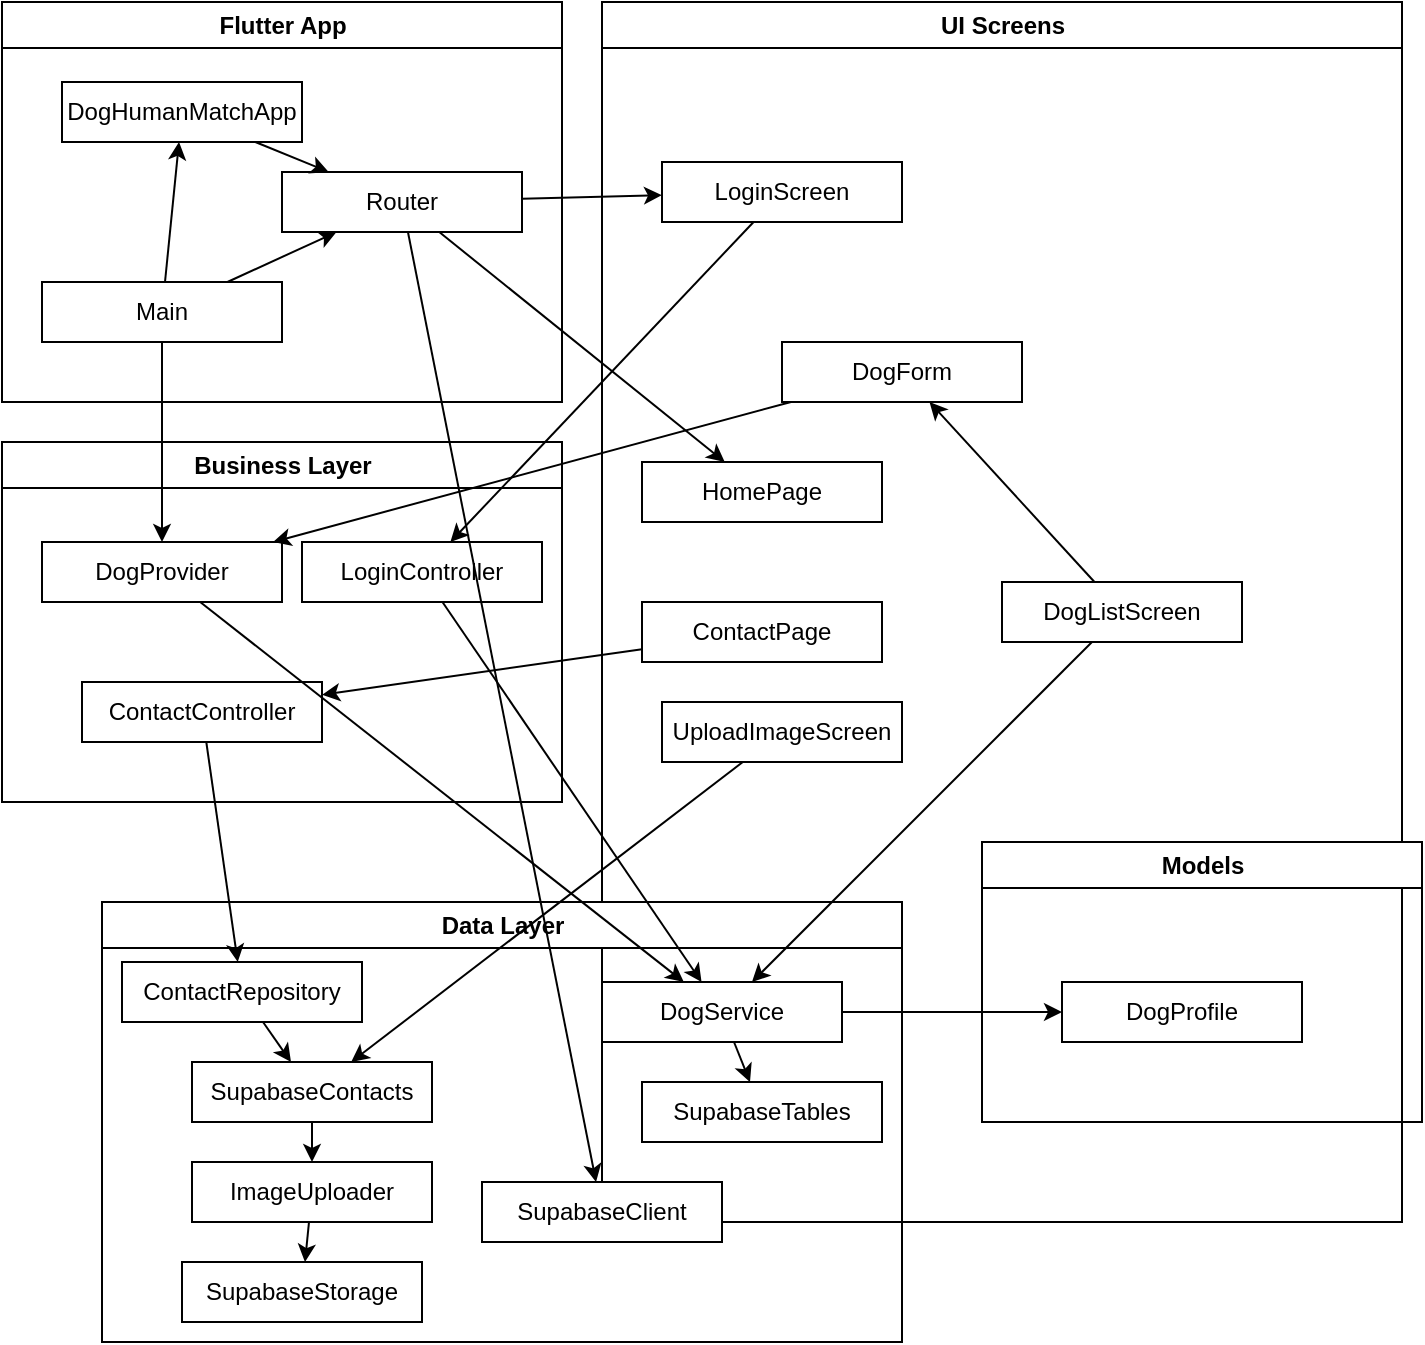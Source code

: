 <mxfile version="27.0.9">
  <diagram name="Complex Stack" id="0">
    <mxGraphModel dx="821" dy="529" grid="1" gridSize="10" guides="1" tooltips="1" connect="1" arrows="1" fold="1" page="1" pageScale="1" pageWidth="850" pageHeight="1100" math="0" shadow="0">
      <root>
        <mxCell id="0" />
        <mxCell id="1" parent="0" />
        <mxCell id="Flutter_App" value="Flutter App" style="swimlane;html=1;" parent="1" vertex="1">
          <mxGeometry x="20" y="20" width="280" height="200" as="geometry" />
        </mxCell>
        <mxCell id="Main" value="Main" style="rounded=0;whiteSpace=wrap;html=1;" parent="Flutter_App" vertex="1">
          <mxGeometry x="20" y="140" width="120" height="30" as="geometry" />
        </mxCell>
        <mxCell id="DogHumanMatchApp" value="DogHumanMatchApp" style="rounded=0;whiteSpace=wrap;html=1;" parent="Flutter_App" vertex="1">
          <mxGeometry x="30" y="40" width="120" height="30" as="geometry" />
        </mxCell>
        <mxCell id="Router" value="Router" style="rounded=0;whiteSpace=wrap;html=1;" parent="Flutter_App" vertex="1">
          <mxGeometry x="140" y="85" width="120" height="30" as="geometry" />
        </mxCell>
        <mxCell id="e4" style="orthogonalEdgeStyle;rounded=0;jettySize=auto;html=1;" parent="Flutter_App" source="DogHumanMatchApp" target="Router" edge="1">
          <mxGeometry relative="1" as="geometry" />
        </mxCell>
        <mxCell id="7dSLoJ5jd6KhHLcHLagt-1" value="" style="orthogonalEdgeStyle;rounded=0;jettySize=auto;html=1;" edge="1" parent="Flutter_App" source="Main" target="Router">
          <mxGeometry relative="1" as="geometry">
            <mxPoint x="94" y="50" as="sourcePoint" />
            <mxPoint x="566" y="560" as="targetPoint" />
          </mxGeometry>
        </mxCell>
        <mxCell id="UI_Screens" value="UI Screens" style="swimlane;html=1;" parent="1" vertex="1">
          <mxGeometry x="320" y="20" width="400" height="610" as="geometry" />
        </mxCell>
        <mxCell id="LoginScreen" value="LoginScreen" style="rounded=0;whiteSpace=wrap;html=1;" parent="UI_Screens" vertex="1">
          <mxGeometry x="30" y="80" width="120" height="30" as="geometry" />
        </mxCell>
        <mxCell id="DogListScreen" value="DogListScreen" style="rounded=0;whiteSpace=wrap;html=1;" parent="UI_Screens" vertex="1">
          <mxGeometry x="200" y="290" width="120" height="30" as="geometry" />
        </mxCell>
        <mxCell id="DogForm" value="DogForm" style="rounded=0;whiteSpace=wrap;html=1;" parent="UI_Screens" vertex="1">
          <mxGeometry x="90" y="170" width="120" height="30" as="geometry" />
        </mxCell>
        <mxCell id="HomePage" value="HomePage" style="rounded=0;whiteSpace=wrap;html=1;" parent="UI_Screens" vertex="1">
          <mxGeometry x="20" y="230" width="120" height="30" as="geometry" />
        </mxCell>
        <mxCell id="ContactPage" value="ContactPage" style="rounded=0;whiteSpace=wrap;html=1;" parent="UI_Screens" vertex="1">
          <mxGeometry x="20" y="300" width="120" height="30" as="geometry" />
        </mxCell>
        <mxCell id="UploadImageScreen" value="UploadImageScreen" style="rounded=0;whiteSpace=wrap;html=1;" parent="UI_Screens" vertex="1">
          <mxGeometry x="30" y="350" width="120" height="30" as="geometry" />
        </mxCell>
        <mxCell id="Business_Layer" value="Business Layer" style="swimlane;html=1;" parent="1" vertex="1">
          <mxGeometry x="20" y="240" width="280" height="180" as="geometry" />
        </mxCell>
        <mxCell id="DogProvider" value="DogProvider" style="rounded=0;whiteSpace=wrap;html=1;" parent="Business_Layer" vertex="1">
          <mxGeometry x="20" y="50" width="120" height="30" as="geometry" />
        </mxCell>
        <mxCell id="ContactController" value="ContactController" style="rounded=0;whiteSpace=wrap;html=1;" parent="Business_Layer" vertex="1">
          <mxGeometry x="40" y="120" width="120" height="30" as="geometry" />
        </mxCell>
        <mxCell id="LoginController" value="LoginController" style="rounded=0;whiteSpace=wrap;html=1;" parent="Business_Layer" vertex="1">
          <mxGeometry x="150" y="50" width="120" height="30" as="geometry" />
        </mxCell>
        <mxCell id="Data_Layer" value="Data Layer" style="swimlane;html=1;" parent="1" vertex="1">
          <mxGeometry x="70" y="470" width="400" height="220" as="geometry" />
        </mxCell>
        <mxCell id="DogService" value="DogService" style="rounded=0;whiteSpace=wrap;html=1;" parent="Data_Layer" vertex="1">
          <mxGeometry x="250" y="40" width="120" height="30" as="geometry" />
        </mxCell>
        <mxCell id="ContactRepository" value="ContactRepository" style="rounded=0;whiteSpace=wrap;html=1;" parent="Data_Layer" vertex="1">
          <mxGeometry x="10" y="30" width="120" height="30" as="geometry" />
        </mxCell>
        <mxCell id="SupabaseTables" value="SupabaseTables" style="rounded=0;whiteSpace=wrap;html=1;" parent="Data_Layer" vertex="1">
          <mxGeometry x="270" y="90" width="120" height="30" as="geometry" />
        </mxCell>
        <mxCell id="SupabaseStorage" value="SupabaseStorage" style="rounded=0;whiteSpace=wrap;html=1;" parent="Data_Layer" vertex="1">
          <mxGeometry x="40" y="180" width="120" height="30" as="geometry" />
        </mxCell>
        <mxCell id="ImageUploader" value="ImageUploader" style="rounded=0;whiteSpace=wrap;html=1;" parent="Data_Layer" vertex="1">
          <mxGeometry x="45" y="130" width="120" height="30" as="geometry" />
        </mxCell>
        <mxCell id="SupabaseClient" value="SupabaseClient" style="rounded=0;whiteSpace=wrap;html=1;" parent="Data_Layer" vertex="1">
          <mxGeometry x="190" y="140" width="120" height="30" as="geometry" />
        </mxCell>
        <mxCell id="SupabaseContacts" value="SupabaseContacts" style="rounded=0;whiteSpace=wrap;html=1;" parent="Data_Layer" vertex="1">
          <mxGeometry x="45" y="80" width="120" height="30" as="geometry" />
        </mxCell>
        <mxCell id="e24" style="orthogonalEdgeStyle;rounded=0;jettySize=auto;html=1;" parent="Data_Layer" source="ContactRepository" target="SupabaseContacts" edge="1">
          <mxGeometry relative="1" as="geometry" />
        </mxCell>
        <mxCell id="e19" style="orthogonalEdgeStyle;rounded=0;jettySize=auto;html=1;" parent="Data_Layer" source="SupabaseContacts" target="ImageUploader" edge="1">
          <mxGeometry relative="1" as="geometry" />
        </mxCell>
        <mxCell id="Models" value="Models" style="swimlane;html=1;" parent="1" vertex="1">
          <mxGeometry x="510" y="440" width="220" height="140" as="geometry" />
        </mxCell>
        <mxCell id="DogProfile" value="DogProfile" style="rounded=0;whiteSpace=wrap;html=1;" parent="Models" vertex="1">
          <mxGeometry x="40" y="70" width="120" height="30" as="geometry" />
        </mxCell>
        <mxCell id="e1" style="orthogonalEdgeStyle;rounded=0;jettySize=auto;html=1;" parent="1" source="Router" target="SupabaseClient" edge="1">
          <mxGeometry relative="1" as="geometry" />
        </mxCell>
        <mxCell id="e2" style="orthogonalEdgeStyle;rounded=0;jettySize=auto;html=1;" parent="1" source="Main" target="DogProvider" edge="1">
          <mxGeometry relative="1" as="geometry" />
        </mxCell>
        <mxCell id="e3" style="orthogonalEdgeStyle;rounded=0;jettySize=auto;html=1;" parent="1" source="Main" target="DogHumanMatchApp" edge="1">
          <mxGeometry relative="1" as="geometry" />
        </mxCell>
        <mxCell id="e5" style="orthogonalEdgeStyle;rounded=0;jettySize=auto;html=1;" parent="1" source="Router" target="LoginScreen" edge="1">
          <mxGeometry relative="1" as="geometry" />
        </mxCell>
        <mxCell id="e7" style="orthogonalEdgeStyle;rounded=0;jettySize=auto;html=1;" parent="1" source="Router" target="HomePage" edge="1">
          <mxGeometry relative="1" as="geometry" />
        </mxCell>
        <mxCell id="e9" style="orthogonalEdgeStyle;rounded=0;jettySize=auto;html=1;" parent="1" source="LoginScreen" target="LoginController" edge="1">
          <mxGeometry relative="1" as="geometry" />
        </mxCell>
        <mxCell id="e11" style="orthogonalEdgeStyle;rounded=0;jettySize=auto;html=1;" parent="1" source="DogListScreen" target="DogService" edge="1">
          <mxGeometry relative="1" as="geometry" />
        </mxCell>
        <mxCell id="e12" style="orthogonalEdgeStyle;rounded=0;jettySize=auto;html=1;" parent="1" source="DogListScreen" target="DogForm" edge="1">
          <mxGeometry relative="1" as="geometry" />
        </mxCell>
        <mxCell id="e13" style="orthogonalEdgeStyle;rounded=0;jettySize=auto;html=1;" parent="1" source="DogForm" target="DogProvider" edge="1">
          <mxGeometry relative="1" as="geometry" />
        </mxCell>
        <mxCell id="e18" style="orthogonalEdgeStyle;rounded=0;jettySize=auto;html=1;" parent="1" source="ContactPage" target="ContactController" edge="1">
          <mxGeometry relative="1" as="geometry" />
        </mxCell>
        <mxCell id="e20" style="orthogonalEdgeStyle;rounded=0;jettySize=auto;html=1;" parent="1" source="DogProvider" target="DogService" edge="1">
          <mxGeometry relative="1" as="geometry" />
        </mxCell>
        <mxCell id="e21" style="orthogonalEdgeStyle;rounded=0;jettySize=auto;html=1;" parent="1" source="ContactController" target="ContactRepository" edge="1">
          <mxGeometry relative="1" as="geometry" />
        </mxCell>
        <mxCell id="e22" style="orthogonalEdgeStyle;rounded=0;jettySize=auto;html=1;" parent="1" source="LoginController" target="DogService" edge="1">
          <mxGeometry relative="1" as="geometry" />
        </mxCell>
        <mxCell id="e23" style="orthogonalEdgeStyle;rounded=0;jettySize=auto;html=1;" parent="1" source="DogService" target="SupabaseTables" edge="1">
          <mxGeometry relative="1" as="geometry" />
        </mxCell>
        <mxCell id="e25" style="orthogonalEdgeStyle;rounded=0;jettySize=auto;html=1;" parent="1" source="ImageUploader" target="SupabaseStorage" edge="1">
          <mxGeometry relative="1" as="geometry" />
        </mxCell>
        <mxCell id="e26" style="orthogonalEdgeStyle;rounded=0;jettySize=auto;html=1;" parent="1" source="DogService" target="DogProfile" edge="1">
          <mxGeometry relative="1" as="geometry" />
        </mxCell>
        <mxCell id="7dSLoJ5jd6KhHLcHLagt-3" value="" style="orthogonalEdgeStyle;rounded=0;jettySize=auto;html=1;" edge="1" parent="1" source="UploadImageScreen" target="SupabaseContacts">
          <mxGeometry relative="1" as="geometry">
            <mxPoint x="586" y="170" as="sourcePoint" />
            <mxPoint x="189" y="590" as="targetPoint" />
          </mxGeometry>
        </mxCell>
      </root>
    </mxGraphModel>
  </diagram>
</mxfile>
